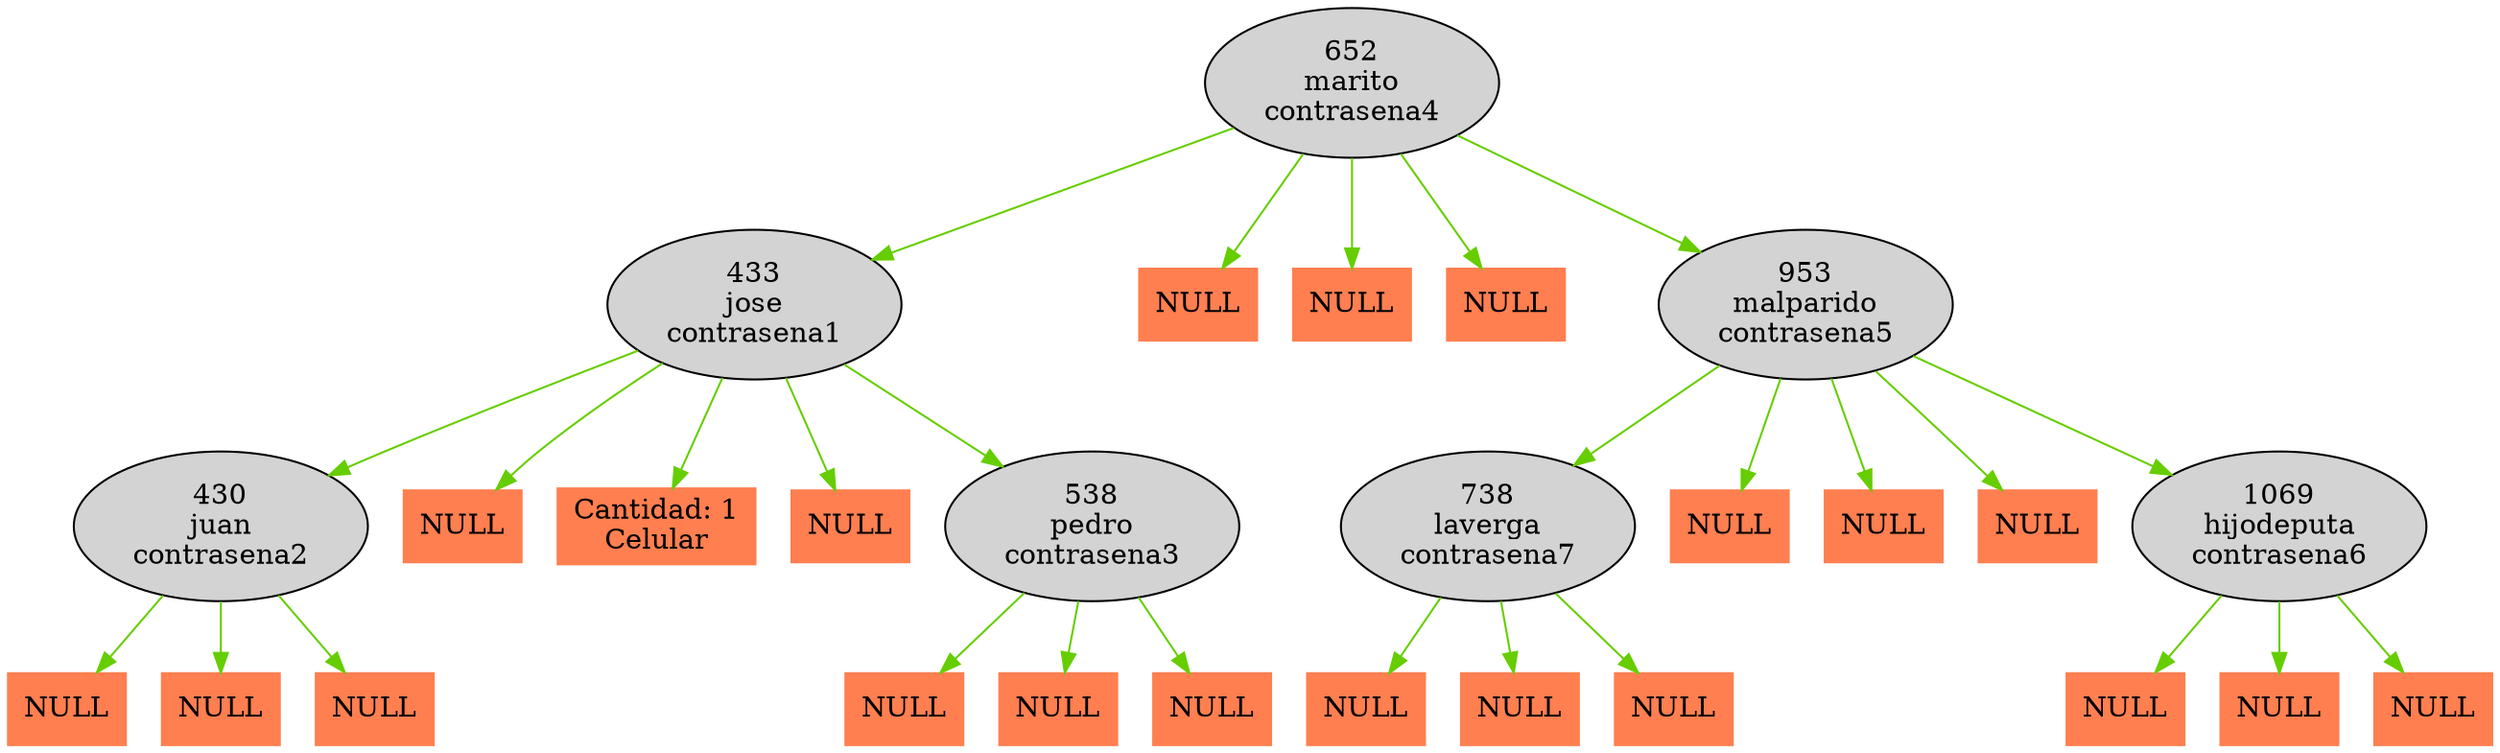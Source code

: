 digraph G {node[shape=ellipse, style=filled]; edge[color=chartreuse3];rankdir=UD 

Node652[label="652\nmarito\ncontrasena4"];
Node652 -> Node433
Node433[label="433\njose\ncontrasena1"];
Node433 -> Node430
Node430[label="430\njuan\ncontrasena2"];
Node430->Node_430_direccion_null 
 Node_430_direccion_null[shape=box,color=coral,label="NULL"];

Node430->Node_430_compras_null 
 Node_430_compras_null[shape=box,color=coral,label="NULL"];

Node430->Node_430_carrito_null 
 Node_430_carrito_null[shape=box,color=coral,label="NULL"];

Node433->Node_433_direccion_null 
 Node_433_direccion_null[shape=box,color=coral,label="NULL"];

Node433->Node_433_compras_0 
 Node_433_compras_0[shape=box,color=coral,label="Cantidad: 1\nCelular"];

Node433->Node_433_carrito_null 
 Node_433_carrito_null[shape=box,color=coral,label="NULL"];

Node433 -> Node538
Node538[label="538\npedro\ncontrasena3"];
Node538->Node_538_direccion_null 
 Node_538_direccion_null[shape=box,color=coral,label="NULL"];

Node538->Node_538_compras_null 
 Node_538_compras_null[shape=box,color=coral,label="NULL"];

Node538->Node_538_carrito_null 
 Node_538_carrito_null[shape=box,color=coral,label="NULL"];

Node652->Node_652_direccion_null 
 Node_652_direccion_null[shape=box,color=coral,label="NULL"];

Node652->Node_652_compras_null 
 Node_652_compras_null[shape=box,color=coral,label="NULL"];

Node652->Node_652_carrito_null 
 Node_652_carrito_null[shape=box,color=coral,label="NULL"];

Node652 -> Node953
Node953[label="953\nmalparido\ncontrasena5"];
Node953 -> Node738
Node738[label="738\nlaverga\ncontrasena7"];
Node738->Node_738_direccion_null 
 Node_738_direccion_null[shape=box,color=coral,label="NULL"];

Node738->Node_738_compras_null 
 Node_738_compras_null[shape=box,color=coral,label="NULL"];

Node738->Node_738_carrito_null 
 Node_738_carrito_null[shape=box,color=coral,label="NULL"];

Node953->Node_953_direccion_null 
 Node_953_direccion_null[shape=box,color=coral,label="NULL"];

Node953->Node_953_compras_null 
 Node_953_compras_null[shape=box,color=coral,label="NULL"];

Node953->Node_953_carrito_null 
 Node_953_carrito_null[shape=box,color=coral,label="NULL"];

Node953 -> Node1069
Node1069[label="1069\nhijodeputa\ncontrasena6"];
Node1069->Node_1069_direccion_null 
 Node_1069_direccion_null[shape=box,color=coral,label="NULL"];

Node1069->Node_1069_compras_null 
 Node_1069_compras_null[shape=box,color=coral,label="NULL"];

Node1069->Node_1069_carrito_null 
 Node_1069_carrito_null[shape=box,color=coral,label="NULL"];



}
